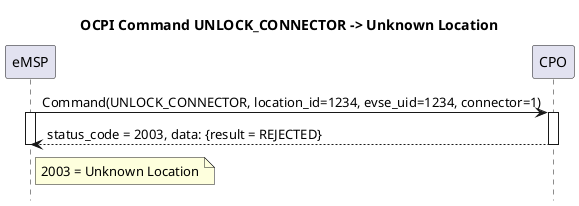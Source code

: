 @startuml
title OCPI Command UNLOCK_CONNECTOR -> Unknown Location
hide footbox

participant eMSP
participant CPO


eMSP ->  CPO:  Command(UNLOCK_CONNECTOR, location_id=1234, evse_uid=1234, connector=1)
activate eMSP
activate CPO
CPO  --> eMSP: status_code = 2003, data: {result = REJECTED}

note right of eMSP
2003 = Unknown Location
end note

deactivate CPO
deactivate eMSP
@enduml